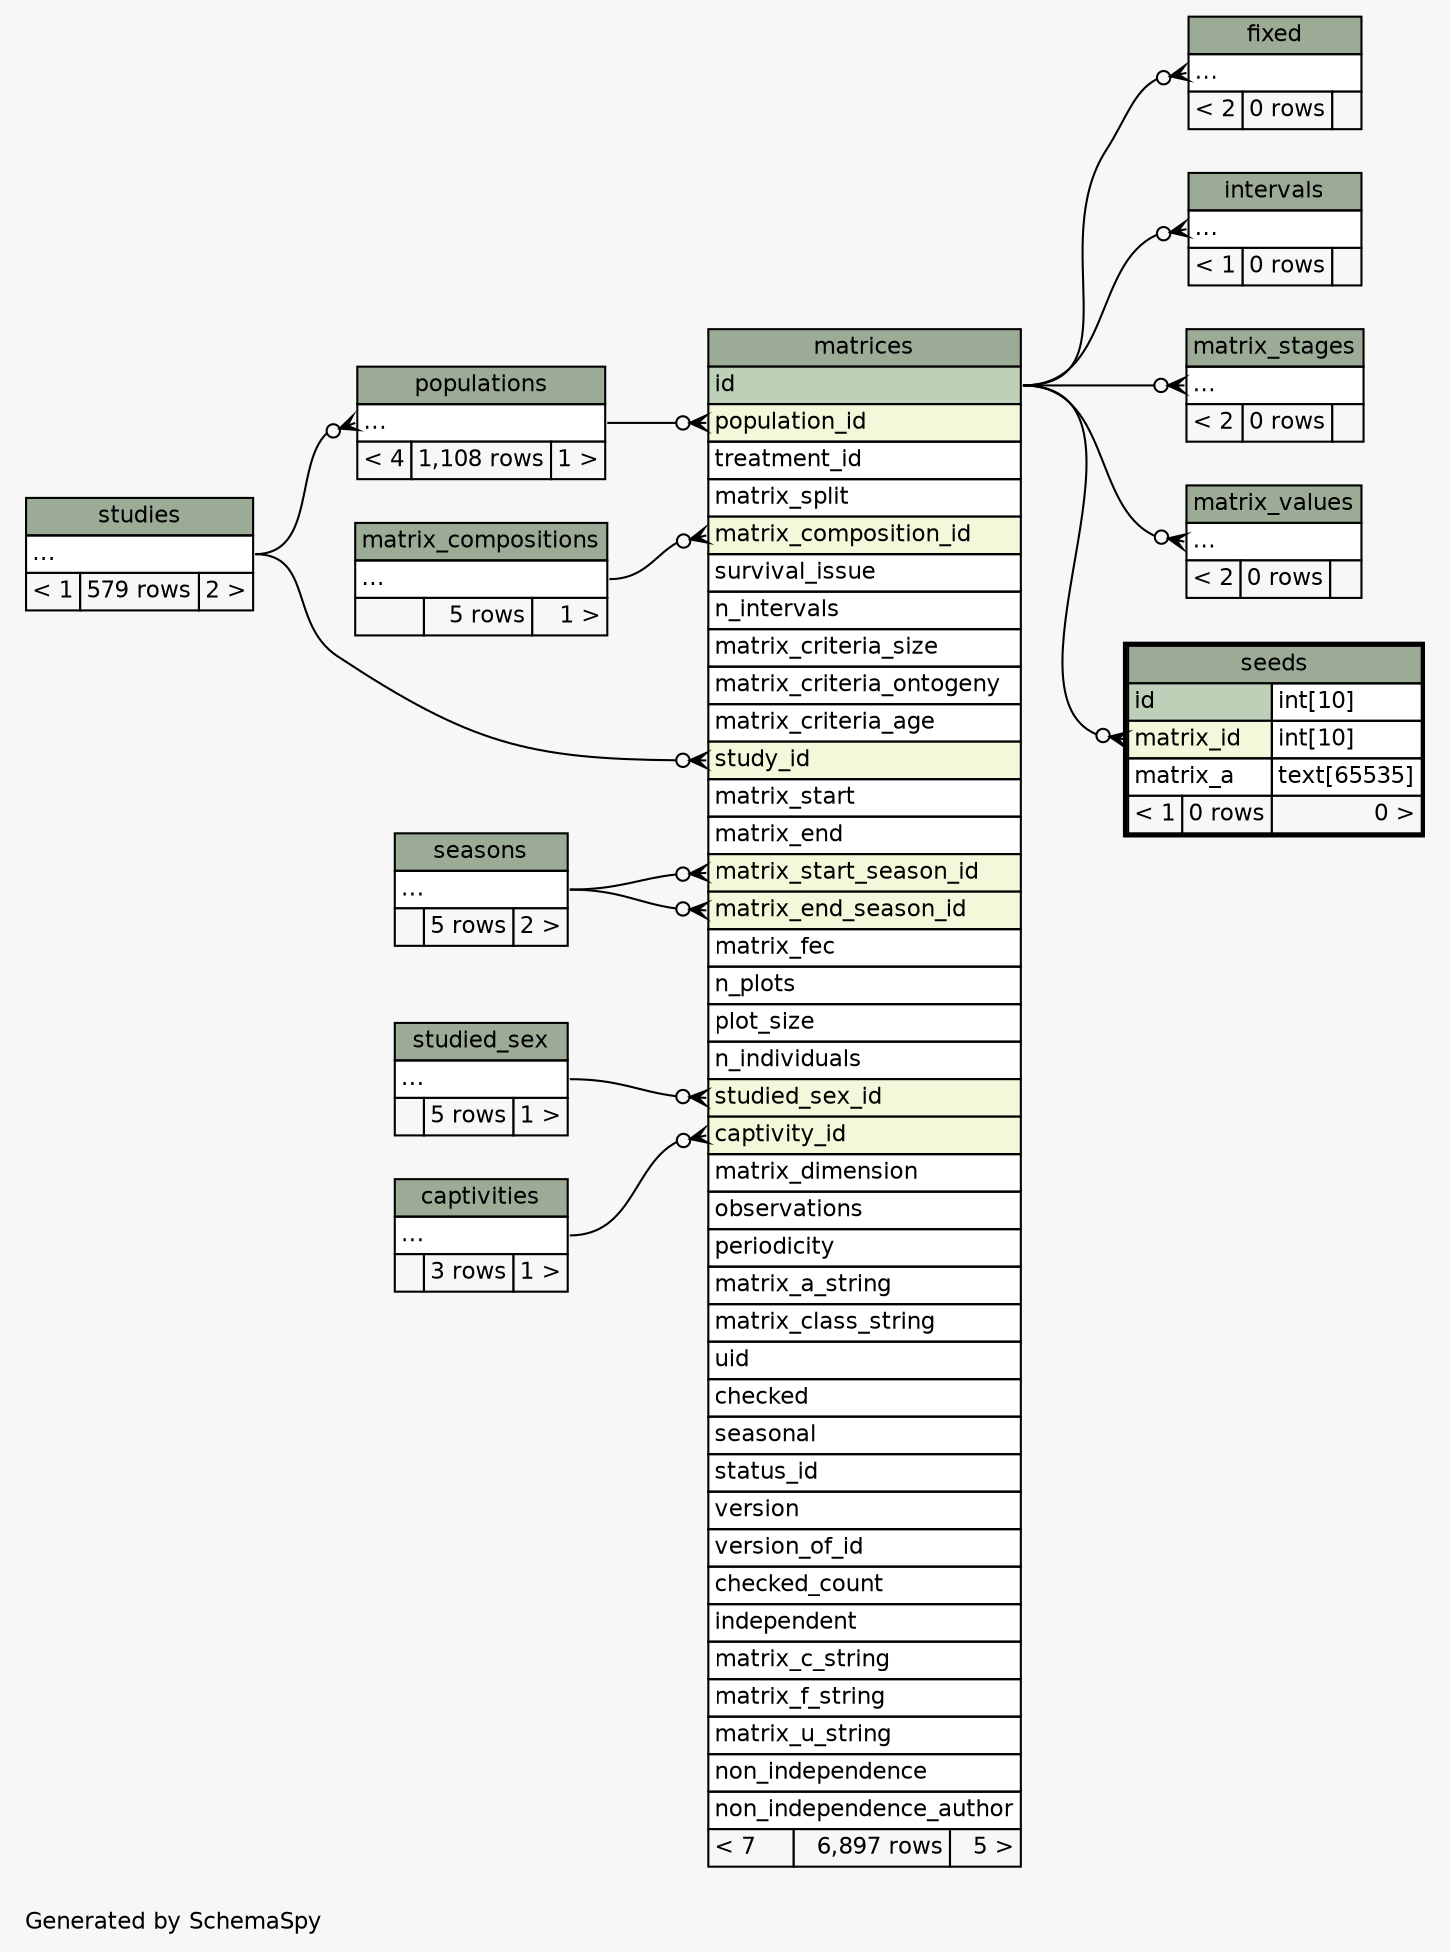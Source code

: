 // dot 2.38.0 on Linux 4.4.0-42-generic
// SchemaSpy rev 590
digraph "twoDegreesRelationshipsDiagram" {
  graph [
    rankdir="RL"
    bgcolor="#f7f7f7"
    label="\nGenerated by SchemaSpy"
    labeljust="l"
    nodesep="0.18"
    ranksep="0.46"
    fontname="Helvetica"
    fontsize="11"
  ];
  node [
    fontname="Helvetica"
    fontsize="11"
    shape="plaintext"
  ];
  edge [
    arrowsize="0.8"
  ];
  "fixed":"elipses":w -> "matrices":"id":e [arrowhead=none dir=back arrowtail=crowodot];
  "intervals":"elipses":w -> "matrices":"id":e [arrowhead=none dir=back arrowtail=crowodot];
  "matrices":"captivity_id":w -> "captivities":"elipses":e [arrowhead=none dir=back arrowtail=crowodot];
  "matrices":"matrix_composition_id":w -> "matrix_compositions":"elipses":e [arrowhead=none dir=back arrowtail=crowodot];
  "matrices":"matrix_end_season_id":w -> "seasons":"elipses":e [arrowhead=none dir=back arrowtail=crowodot];
  "matrices":"matrix_start_season_id":w -> "seasons":"elipses":e [arrowhead=none dir=back arrowtail=crowodot];
  "matrices":"population_id":w -> "populations":"elipses":e [arrowhead=none dir=back arrowtail=crowodot];
  "matrices":"studied_sex_id":w -> "studied_sex":"elipses":e [arrowhead=none dir=back arrowtail=crowodot];
  "matrices":"study_id":w -> "studies":"elipses":e [arrowhead=none dir=back arrowtail=crowodot];
  "matrix_stages":"elipses":w -> "matrices":"id":e [arrowhead=none dir=back arrowtail=crowodot];
  "matrix_values":"elipses":w -> "matrices":"id":e [arrowhead=none dir=back arrowtail=crowodot];
  "populations":"elipses":w -> "studies":"elipses":e [arrowhead=none dir=back arrowtail=crowodot];
  "seeds":"matrix_id":w -> "matrices":"id":e [arrowhead=none dir=back arrowtail=crowodot];
  "captivities" [
    label=<
    <TABLE BORDER="0" CELLBORDER="1" CELLSPACING="0" BGCOLOR="#ffffff">
      <TR><TD COLSPAN="3" BGCOLOR="#9bab96" ALIGN="CENTER">captivities</TD></TR>
      <TR><TD PORT="elipses" COLSPAN="3" ALIGN="LEFT">...</TD></TR>
      <TR><TD ALIGN="LEFT" BGCOLOR="#f7f7f7">  </TD><TD ALIGN="RIGHT" BGCOLOR="#f7f7f7">3 rows</TD><TD ALIGN="RIGHT" BGCOLOR="#f7f7f7">1 &gt;</TD></TR>
    </TABLE>>
    URL="captivities.html"
    tooltip="captivities"
  ];
  "fixed" [
    label=<
    <TABLE BORDER="0" CELLBORDER="1" CELLSPACING="0" BGCOLOR="#ffffff">
      <TR><TD COLSPAN="3" BGCOLOR="#9bab96" ALIGN="CENTER">fixed</TD></TR>
      <TR><TD PORT="elipses" COLSPAN="3" ALIGN="LEFT">...</TD></TR>
      <TR><TD ALIGN="LEFT" BGCOLOR="#f7f7f7">&lt; 2</TD><TD ALIGN="RIGHT" BGCOLOR="#f7f7f7">0 rows</TD><TD ALIGN="RIGHT" BGCOLOR="#f7f7f7">  </TD></TR>
    </TABLE>>
    URL="fixed.html"
    tooltip="fixed"
  ];
  "intervals" [
    label=<
    <TABLE BORDER="0" CELLBORDER="1" CELLSPACING="0" BGCOLOR="#ffffff">
      <TR><TD COLSPAN="3" BGCOLOR="#9bab96" ALIGN="CENTER">intervals</TD></TR>
      <TR><TD PORT="elipses" COLSPAN="3" ALIGN="LEFT">...</TD></TR>
      <TR><TD ALIGN="LEFT" BGCOLOR="#f7f7f7">&lt; 1</TD><TD ALIGN="RIGHT" BGCOLOR="#f7f7f7">0 rows</TD><TD ALIGN="RIGHT" BGCOLOR="#f7f7f7">  </TD></TR>
    </TABLE>>
    URL="intervals.html"
    tooltip="intervals"
  ];
  "matrices" [
    label=<
    <TABLE BORDER="0" CELLBORDER="1" CELLSPACING="0" BGCOLOR="#ffffff">
      <TR><TD COLSPAN="3" BGCOLOR="#9bab96" ALIGN="CENTER">matrices</TD></TR>
      <TR><TD PORT="id" COLSPAN="3" BGCOLOR="#bed1b8" ALIGN="LEFT">id</TD></TR>
      <TR><TD PORT="population_id" COLSPAN="3" BGCOLOR="#f4f7da" ALIGN="LEFT">population_id</TD></TR>
      <TR><TD PORT="treatment_id" COLSPAN="3" ALIGN="LEFT">treatment_id</TD></TR>
      <TR><TD PORT="matrix_split" COLSPAN="3" ALIGN="LEFT">matrix_split</TD></TR>
      <TR><TD PORT="matrix_composition_id" COLSPAN="3" BGCOLOR="#f4f7da" ALIGN="LEFT">matrix_composition_id</TD></TR>
      <TR><TD PORT="survival_issue" COLSPAN="3" ALIGN="LEFT">survival_issue</TD></TR>
      <TR><TD PORT="n_intervals" COLSPAN="3" ALIGN="LEFT">n_intervals</TD></TR>
      <TR><TD PORT="matrix_criteria_size" COLSPAN="3" ALIGN="LEFT">matrix_criteria_size</TD></TR>
      <TR><TD PORT="matrix_criteria_ontogeny" COLSPAN="3" ALIGN="LEFT">matrix_criteria_ontogeny</TD></TR>
      <TR><TD PORT="matrix_criteria_age" COLSPAN="3" ALIGN="LEFT">matrix_criteria_age</TD></TR>
      <TR><TD PORT="study_id" COLSPAN="3" BGCOLOR="#f4f7da" ALIGN="LEFT">study_id</TD></TR>
      <TR><TD PORT="matrix_start" COLSPAN="3" ALIGN="LEFT">matrix_start</TD></TR>
      <TR><TD PORT="matrix_end" COLSPAN="3" ALIGN="LEFT">matrix_end</TD></TR>
      <TR><TD PORT="matrix_start_season_id" COLSPAN="3" BGCOLOR="#f4f7da" ALIGN="LEFT">matrix_start_season_id</TD></TR>
      <TR><TD PORT="matrix_end_season_id" COLSPAN="3" BGCOLOR="#f4f7da" ALIGN="LEFT">matrix_end_season_id</TD></TR>
      <TR><TD PORT="matrix_fec" COLSPAN="3" ALIGN="LEFT">matrix_fec</TD></TR>
      <TR><TD PORT="n_plots" COLSPAN="3" ALIGN="LEFT">n_plots</TD></TR>
      <TR><TD PORT="plot_size" COLSPAN="3" ALIGN="LEFT">plot_size</TD></TR>
      <TR><TD PORT="n_individuals" COLSPAN="3" ALIGN="LEFT">n_individuals</TD></TR>
      <TR><TD PORT="studied_sex_id" COLSPAN="3" BGCOLOR="#f4f7da" ALIGN="LEFT">studied_sex_id</TD></TR>
      <TR><TD PORT="captivity_id" COLSPAN="3" BGCOLOR="#f4f7da" ALIGN="LEFT">captivity_id</TD></TR>
      <TR><TD PORT="matrix_dimension" COLSPAN="3" ALIGN="LEFT">matrix_dimension</TD></TR>
      <TR><TD PORT="observations" COLSPAN="3" ALIGN="LEFT">observations</TD></TR>
      <TR><TD PORT="periodicity" COLSPAN="3" ALIGN="LEFT">periodicity</TD></TR>
      <TR><TD PORT="matrix_a_string" COLSPAN="3" ALIGN="LEFT">matrix_a_string</TD></TR>
      <TR><TD PORT="matrix_class_string" COLSPAN="3" ALIGN="LEFT">matrix_class_string</TD></TR>
      <TR><TD PORT="uid" COLSPAN="3" ALIGN="LEFT">uid</TD></TR>
      <TR><TD PORT="checked" COLSPAN="3" ALIGN="LEFT">checked</TD></TR>
      <TR><TD PORT="seasonal" COLSPAN="3" ALIGN="LEFT">seasonal</TD></TR>
      <TR><TD PORT="status_id" COLSPAN="3" ALIGN="LEFT">status_id</TD></TR>
      <TR><TD PORT="version" COLSPAN="3" ALIGN="LEFT">version</TD></TR>
      <TR><TD PORT="version_of_id" COLSPAN="3" ALIGN="LEFT">version_of_id</TD></TR>
      <TR><TD PORT="checked_count" COLSPAN="3" ALIGN="LEFT">checked_count</TD></TR>
      <TR><TD PORT="independent" COLSPAN="3" ALIGN="LEFT">independent</TD></TR>
      <TR><TD PORT="matrix_c_string" COLSPAN="3" ALIGN="LEFT">matrix_c_string</TD></TR>
      <TR><TD PORT="matrix_f_string" COLSPAN="3" ALIGN="LEFT">matrix_f_string</TD></TR>
      <TR><TD PORT="matrix_u_string" COLSPAN="3" ALIGN="LEFT">matrix_u_string</TD></TR>
      <TR><TD PORT="non_independence" COLSPAN="3" ALIGN="LEFT">non_independence</TD></TR>
      <TR><TD PORT="non_independence_author" COLSPAN="3" ALIGN="LEFT">non_independence_author</TD></TR>
      <TR><TD ALIGN="LEFT" BGCOLOR="#f7f7f7">&lt; 7</TD><TD ALIGN="RIGHT" BGCOLOR="#f7f7f7">6,897 rows</TD><TD ALIGN="RIGHT" BGCOLOR="#f7f7f7">5 &gt;</TD></TR>
    </TABLE>>
    URL="matrices.html"
    tooltip="matrices"
  ];
  "matrix_compositions" [
    label=<
    <TABLE BORDER="0" CELLBORDER="1" CELLSPACING="0" BGCOLOR="#ffffff">
      <TR><TD COLSPAN="3" BGCOLOR="#9bab96" ALIGN="CENTER">matrix_compositions</TD></TR>
      <TR><TD PORT="elipses" COLSPAN="3" ALIGN="LEFT">...</TD></TR>
      <TR><TD ALIGN="LEFT" BGCOLOR="#f7f7f7">  </TD><TD ALIGN="RIGHT" BGCOLOR="#f7f7f7">5 rows</TD><TD ALIGN="RIGHT" BGCOLOR="#f7f7f7">1 &gt;</TD></TR>
    </TABLE>>
    URL="matrix_compositions.html"
    tooltip="matrix_compositions"
  ];
  "matrix_stages" [
    label=<
    <TABLE BORDER="0" CELLBORDER="1" CELLSPACING="0" BGCOLOR="#ffffff">
      <TR><TD COLSPAN="3" BGCOLOR="#9bab96" ALIGN="CENTER">matrix_stages</TD></TR>
      <TR><TD PORT="elipses" COLSPAN="3" ALIGN="LEFT">...</TD></TR>
      <TR><TD ALIGN="LEFT" BGCOLOR="#f7f7f7">&lt; 2</TD><TD ALIGN="RIGHT" BGCOLOR="#f7f7f7">0 rows</TD><TD ALIGN="RIGHT" BGCOLOR="#f7f7f7">  </TD></TR>
    </TABLE>>
    URL="matrix_stages.html"
    tooltip="matrix_stages"
  ];
  "matrix_values" [
    label=<
    <TABLE BORDER="0" CELLBORDER="1" CELLSPACING="0" BGCOLOR="#ffffff">
      <TR><TD COLSPAN="3" BGCOLOR="#9bab96" ALIGN="CENTER">matrix_values</TD></TR>
      <TR><TD PORT="elipses" COLSPAN="3" ALIGN="LEFT">...</TD></TR>
      <TR><TD ALIGN="LEFT" BGCOLOR="#f7f7f7">&lt; 2</TD><TD ALIGN="RIGHT" BGCOLOR="#f7f7f7">0 rows</TD><TD ALIGN="RIGHT" BGCOLOR="#f7f7f7">  </TD></TR>
    </TABLE>>
    URL="matrix_values.html"
    tooltip="matrix_values"
  ];
  "populations" [
    label=<
    <TABLE BORDER="0" CELLBORDER="1" CELLSPACING="0" BGCOLOR="#ffffff">
      <TR><TD COLSPAN="3" BGCOLOR="#9bab96" ALIGN="CENTER">populations</TD></TR>
      <TR><TD PORT="elipses" COLSPAN="3" ALIGN="LEFT">...</TD></TR>
      <TR><TD ALIGN="LEFT" BGCOLOR="#f7f7f7">&lt; 4</TD><TD ALIGN="RIGHT" BGCOLOR="#f7f7f7">1,108 rows</TD><TD ALIGN="RIGHT" BGCOLOR="#f7f7f7">1 &gt;</TD></TR>
    </TABLE>>
    URL="populations.html"
    tooltip="populations"
  ];
  "seasons" [
    label=<
    <TABLE BORDER="0" CELLBORDER="1" CELLSPACING="0" BGCOLOR="#ffffff">
      <TR><TD COLSPAN="3" BGCOLOR="#9bab96" ALIGN="CENTER">seasons</TD></TR>
      <TR><TD PORT="elipses" COLSPAN="3" ALIGN="LEFT">...</TD></TR>
      <TR><TD ALIGN="LEFT" BGCOLOR="#f7f7f7">  </TD><TD ALIGN="RIGHT" BGCOLOR="#f7f7f7">5 rows</TD><TD ALIGN="RIGHT" BGCOLOR="#f7f7f7">2 &gt;</TD></TR>
    </TABLE>>
    URL="seasons.html"
    tooltip="seasons"
  ];
  "seeds" [
    label=<
    <TABLE BORDER="2" CELLBORDER="1" CELLSPACING="0" BGCOLOR="#ffffff">
      <TR><TD COLSPAN="3" BGCOLOR="#9bab96" ALIGN="CENTER">seeds</TD></TR>
      <TR><TD PORT="id" COLSPAN="2" BGCOLOR="#bed1b8" ALIGN="LEFT">id</TD><TD PORT="id.type" ALIGN="LEFT">int[10]</TD></TR>
      <TR><TD PORT="matrix_id" COLSPAN="2" BGCOLOR="#f4f7da" ALIGN="LEFT">matrix_id</TD><TD PORT="matrix_id.type" ALIGN="LEFT">int[10]</TD></TR>
      <TR><TD PORT="matrix_a" COLSPAN="2" ALIGN="LEFT">matrix_a</TD><TD PORT="matrix_a.type" ALIGN="LEFT">text[65535]</TD></TR>
      <TR><TD ALIGN="LEFT" BGCOLOR="#f7f7f7">&lt; 1</TD><TD ALIGN="RIGHT" BGCOLOR="#f7f7f7">0 rows</TD><TD ALIGN="RIGHT" BGCOLOR="#f7f7f7">0 &gt;</TD></TR>
    </TABLE>>
    URL="seeds.html"
    tooltip="seeds"
  ];
  "studied_sex" [
    label=<
    <TABLE BORDER="0" CELLBORDER="1" CELLSPACING="0" BGCOLOR="#ffffff">
      <TR><TD COLSPAN="3" BGCOLOR="#9bab96" ALIGN="CENTER">studied_sex</TD></TR>
      <TR><TD PORT="elipses" COLSPAN="3" ALIGN="LEFT">...</TD></TR>
      <TR><TD ALIGN="LEFT" BGCOLOR="#f7f7f7">  </TD><TD ALIGN="RIGHT" BGCOLOR="#f7f7f7">5 rows</TD><TD ALIGN="RIGHT" BGCOLOR="#f7f7f7">1 &gt;</TD></TR>
    </TABLE>>
    URL="studied_sex.html"
    tooltip="studied_sex"
  ];
  "studies" [
    label=<
    <TABLE BORDER="0" CELLBORDER="1" CELLSPACING="0" BGCOLOR="#ffffff">
      <TR><TD COLSPAN="3" BGCOLOR="#9bab96" ALIGN="CENTER">studies</TD></TR>
      <TR><TD PORT="elipses" COLSPAN="3" ALIGN="LEFT">...</TD></TR>
      <TR><TD ALIGN="LEFT" BGCOLOR="#f7f7f7">&lt; 1</TD><TD ALIGN="RIGHT" BGCOLOR="#f7f7f7">579 rows</TD><TD ALIGN="RIGHT" BGCOLOR="#f7f7f7">2 &gt;</TD></TR>
    </TABLE>>
    URL="studies.html"
    tooltip="studies"
  ];
}
